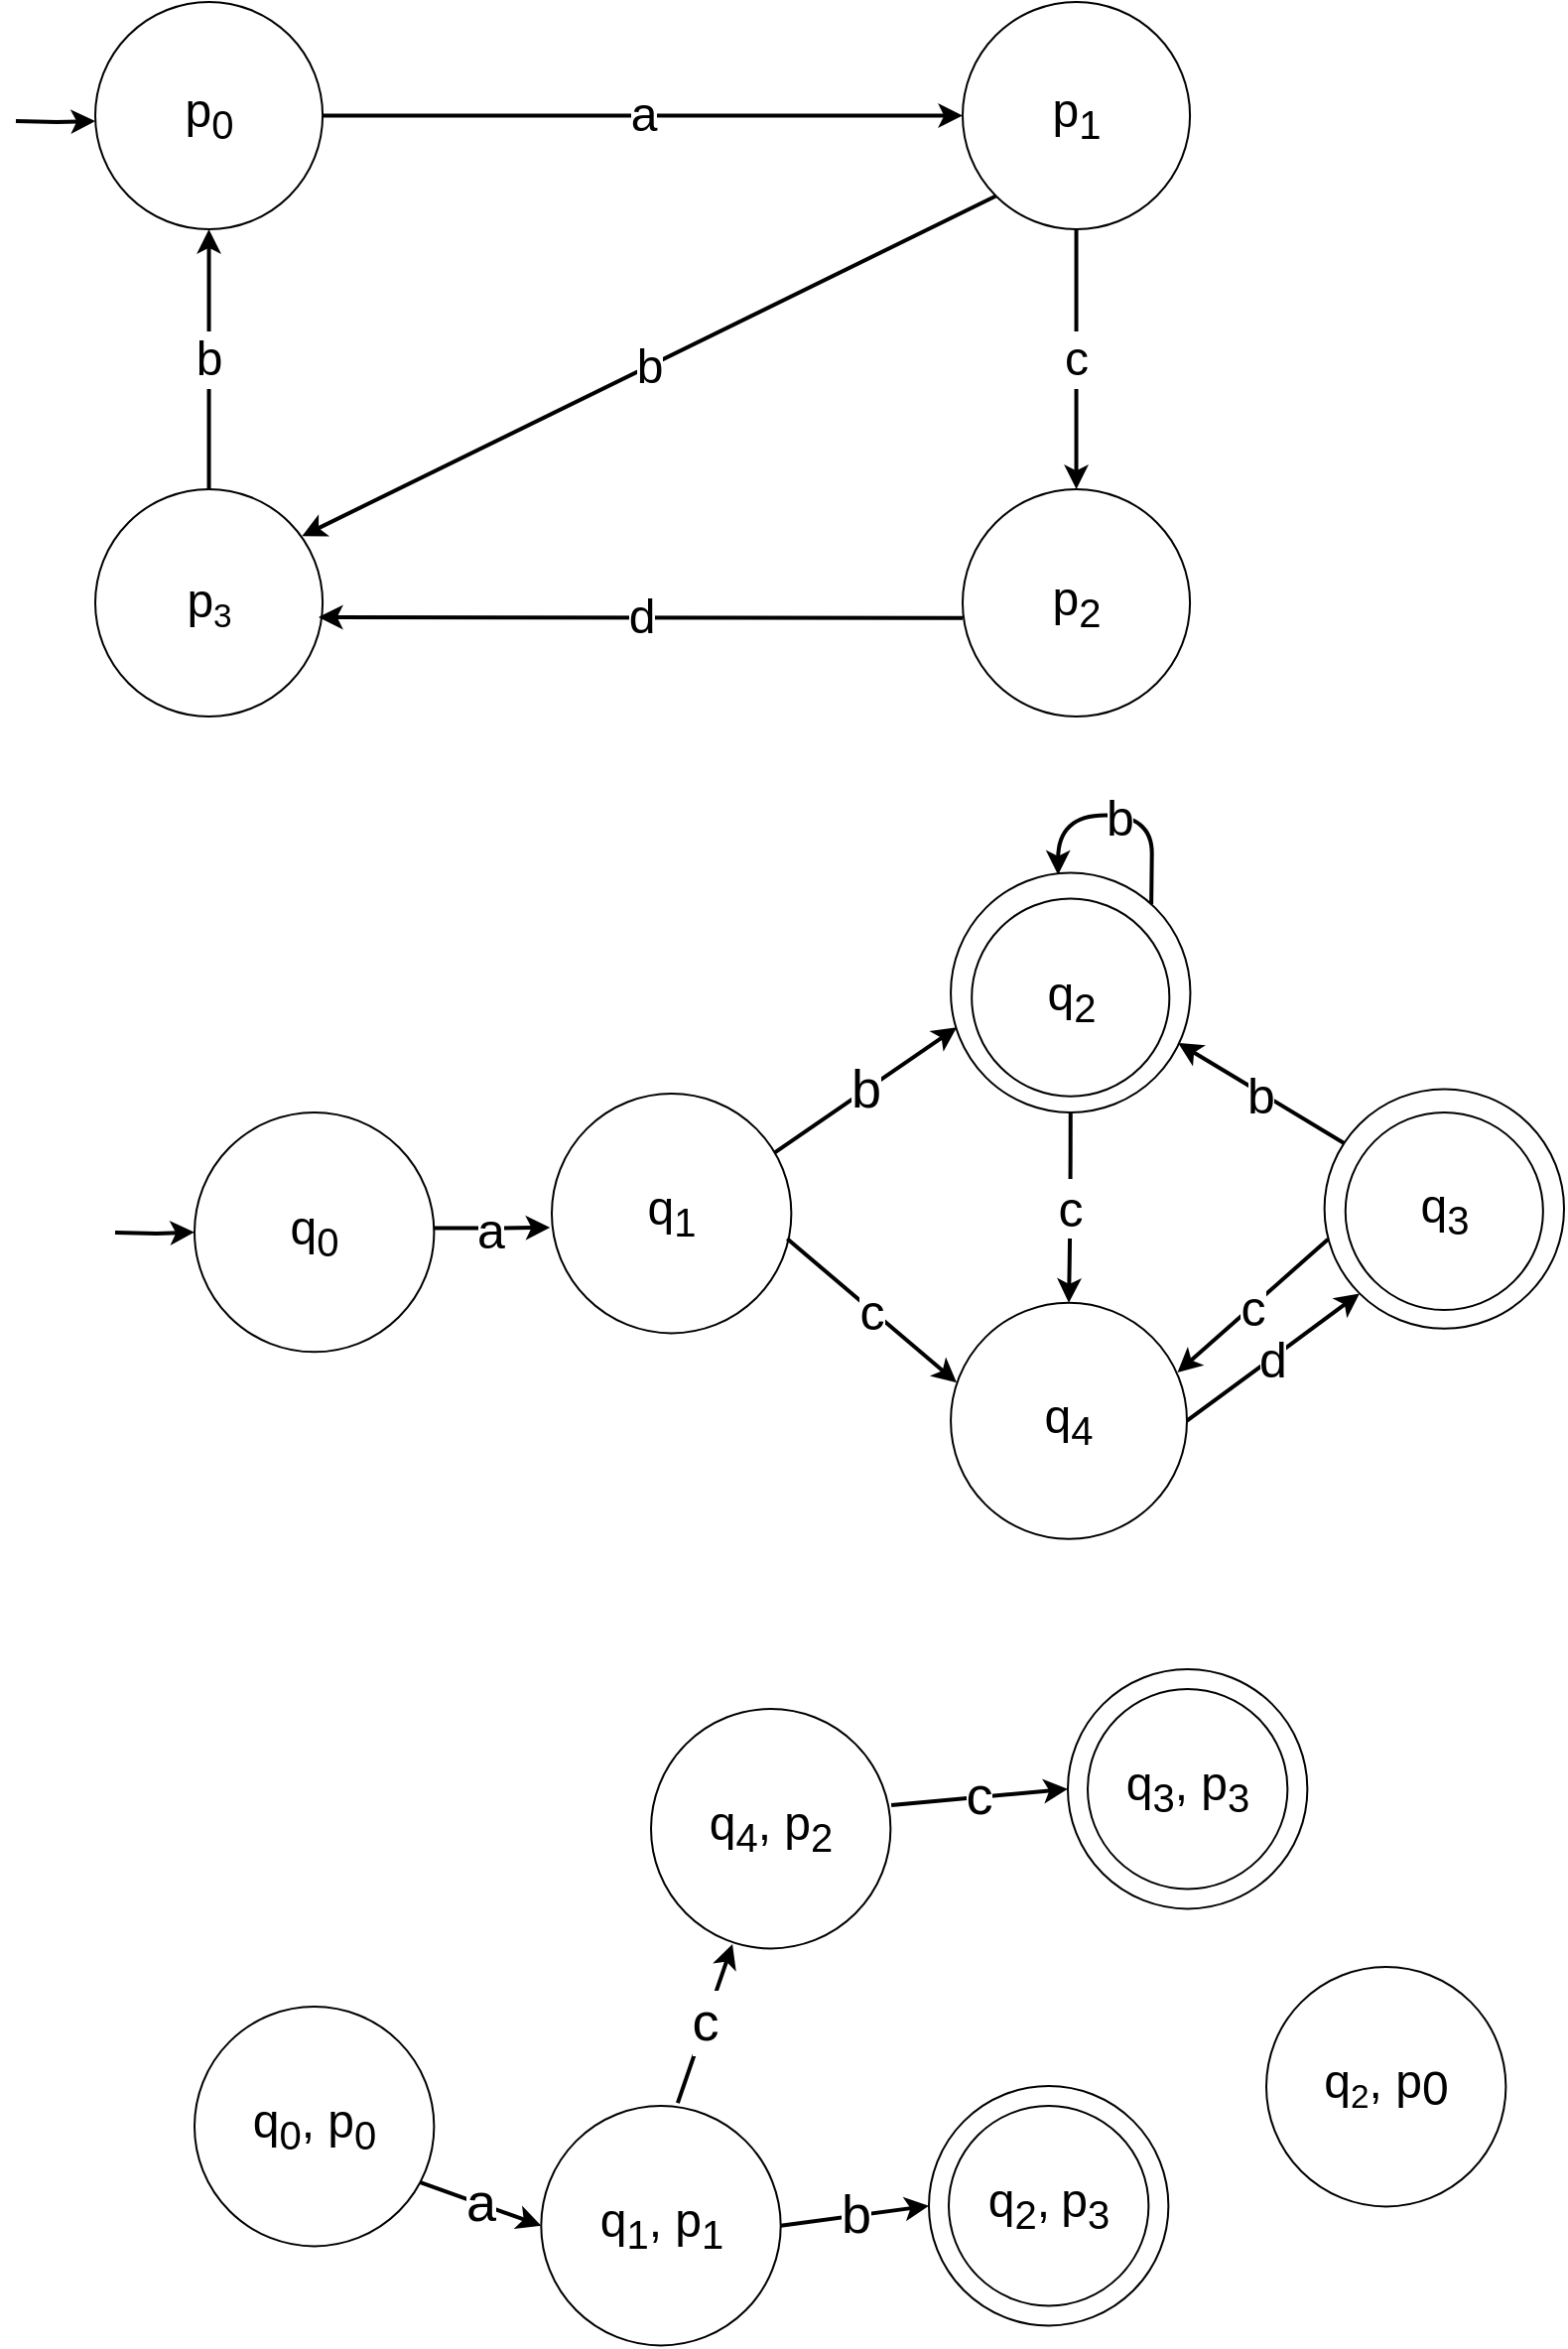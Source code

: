 <mxfile version="24.8.1">
  <diagram name="Sivu-1" id="ETxLBeFSpSedNPtnGMP7">
    <mxGraphModel dx="1687" dy="925" grid="1" gridSize="10" guides="1" tooltips="1" connect="1" arrows="1" fold="1" page="1" pageScale="1" pageWidth="827" pageHeight="1169" math="0" shadow="0">
      <root>
        <mxCell id="0" />
        <mxCell id="1" parent="0" />
        <mxCell id="x4-zEgF2IcyVcmxIWtVk-18" value="" style="ellipse;whiteSpace=wrap;html=1;aspect=fixed;fillColor=none;" parent="1" vertex="1">
          <mxGeometry x="480" y="1110" width="100.69" height="100.69" as="geometry" />
        </mxCell>
        <mxCell id="x4-zEgF2IcyVcmxIWtVk-19" value="&lt;span style=&quot;font-size: 24px;&quot;&gt;q&lt;sub&gt;4&lt;/sub&gt;, p&lt;sub&gt;2&lt;br&gt;&lt;/sub&gt;&lt;/span&gt;" style="ellipse;whiteSpace=wrap;html=1;aspect=fixed;fillColor=none;" parent="1" vertex="1">
          <mxGeometry x="330" y="910.001" width="120.69" height="120.69" as="geometry" />
        </mxCell>
        <mxCell id="Rc_dPTwu43_yxfsiKPEV-25" value="" style="group" parent="1" vertex="1" connectable="0">
          <mxGeometry x="50" y="50" width="570" height="366.18" as="geometry" />
        </mxCell>
        <mxCell id="Rc_dPTwu43_yxfsiKPEV-12" value="&lt;span style=&quot;font-size: 24px;&quot;&gt;p&lt;sub&gt;0&lt;/sub&gt;&lt;/span&gt;" style="ellipse;whiteSpace=wrap;html=1;aspect=fixed;" parent="Rc_dPTwu43_yxfsiKPEV-25" vertex="1">
          <mxGeometry width="114.545" height="114.545" as="geometry" />
        </mxCell>
        <mxCell id="Rc_dPTwu43_yxfsiKPEV-13" value="&lt;span style=&quot;font-size: 24px;&quot;&gt;p&lt;sub&gt;1&lt;/sub&gt;&lt;/span&gt;" style="ellipse;whiteSpace=wrap;html=1;aspect=fixed;" parent="Rc_dPTwu43_yxfsiKPEV-25" vertex="1">
          <mxGeometry x="437.0" width="114.545" height="114.545" as="geometry" />
        </mxCell>
        <mxCell id="Rc_dPTwu43_yxfsiKPEV-14" value="&lt;span style=&quot;font-size: 24px;&quot;&gt;p&lt;sub&gt;2&lt;/sub&gt;&lt;/span&gt;" style="ellipse;whiteSpace=wrap;html=1;aspect=fixed;" parent="Rc_dPTwu43_yxfsiKPEV-25" vertex="1">
          <mxGeometry x="437.0" y="245.455" width="114.545" height="114.545" as="geometry" />
        </mxCell>
        <mxCell id="Rc_dPTwu43_yxfsiKPEV-15" value="&lt;span style=&quot;font-size: 24px;&quot;&gt;p&lt;/span&gt;&lt;span style=&quot;font-size: 20px;&quot;&gt;&lt;sub&gt;3&lt;/sub&gt;&lt;/span&gt;" style="ellipse;whiteSpace=wrap;html=1;aspect=fixed;" parent="Rc_dPTwu43_yxfsiKPEV-25" vertex="1">
          <mxGeometry y="245.455" width="114.545" height="114.545" as="geometry" />
        </mxCell>
        <mxCell id="Rc_dPTwu43_yxfsiKPEV-17" value="&lt;font style=&quot;font-size: 24px;&quot;&gt;a&lt;/font&gt;" style="endArrow=classic;html=1;rounded=0;entryX=0;entryY=0.5;entryDx=0;entryDy=0;exitX=1;exitY=0.5;exitDx=0;exitDy=0;strokeWidth=2;startArrow=none;startFill=0;endFill=1;" parent="Rc_dPTwu43_yxfsiKPEV-25" source="Rc_dPTwu43_yxfsiKPEV-12" target="Rc_dPTwu43_yxfsiKPEV-13" edge="1">
          <mxGeometry width="50" height="50" relative="1" as="geometry">
            <mxPoint x="475.0" y="327.273" as="sourcePoint" />
            <mxPoint x="570" y="245.455" as="targetPoint" />
          </mxGeometry>
        </mxCell>
        <mxCell id="Rc_dPTwu43_yxfsiKPEV-18" value="&lt;font style=&quot;font-size: 24px;&quot;&gt;d&lt;/font&gt;" style="endArrow=none;html=1;rounded=0;entryX=0;entryY=0.5;entryDx=0;entryDy=0;strokeWidth=2;startArrow=classic;startFill=1;exitX=0.982;exitY=0.563;exitDx=0;exitDy=0;exitPerimeter=0;" parent="Rc_dPTwu43_yxfsiKPEV-25" source="Rc_dPTwu43_yxfsiKPEV-15" edge="1">
          <mxGeometry width="50" height="50" relative="1" as="geometry">
            <mxPoint x="120.212" y="308.948" as="sourcePoint" />
            <mxPoint x="437.0" y="310.353" as="targetPoint" />
          </mxGeometry>
        </mxCell>
        <mxCell id="Rc_dPTwu43_yxfsiKPEV-19" value="&lt;font style=&quot;font-size: 24px;&quot;&gt;c&lt;/font&gt;" style="endArrow=none;html=1;rounded=0;entryX=0.5;entryY=1;entryDx=0;entryDy=0;exitX=0.5;exitY=0;exitDx=0;exitDy=0;strokeWidth=2;endFill=0;startArrow=classic;startFill=1;" parent="Rc_dPTwu43_yxfsiKPEV-25" source="Rc_dPTwu43_yxfsiKPEV-14" target="Rc_dPTwu43_yxfsiKPEV-13" edge="1">
          <mxGeometry width="50" height="50" relative="1" as="geometry">
            <mxPoint x="152.0" y="326.716" as="sourcePoint" />
            <mxPoint x="456.0" y="326.716" as="targetPoint" />
          </mxGeometry>
        </mxCell>
        <mxCell id="Rc_dPTwu43_yxfsiKPEV-20" value="&lt;font style=&quot;font-size: 24px;&quot;&gt;b&lt;/font&gt;" style="endArrow=none;html=1;rounded=0;entryX=0;entryY=1;entryDx=0;entryDy=0;exitX=0.909;exitY=0.207;exitDx=0;exitDy=0;strokeWidth=2;startArrow=classic;startFill=1;exitPerimeter=0;" parent="Rc_dPTwu43_yxfsiKPEV-25" source="Rc_dPTwu43_yxfsiKPEV-15" target="Rc_dPTwu43_yxfsiKPEV-13" edge="1">
          <mxGeometry width="50" height="50" relative="1" as="geometry">
            <mxPoint x="102.136" y="257.864" as="sourcePoint" />
            <mxPoint x="532.0" y="130.909" as="targetPoint" />
          </mxGeometry>
        </mxCell>
        <mxCell id="wvC6C_HtZKTwuJGMgZv_-9" value="&lt;font style=&quot;font-size: 24px;&quot;&gt;b&lt;/font&gt;" style="endArrow=none;html=1;rounded=0;entryX=0.5;entryY=0;entryDx=0;entryDy=0;exitX=0.5;exitY=1;exitDx=0;exitDy=0;strokeWidth=2;startArrow=classic;startFill=1;" parent="Rc_dPTwu43_yxfsiKPEV-25" source="Rc_dPTwu43_yxfsiKPEV-12" target="Rc_dPTwu43_yxfsiKPEV-15" edge="1">
          <mxGeometry width="50" height="50" relative="1" as="geometry">
            <mxPoint x="30" y="230" as="sourcePoint" />
            <mxPoint x="57.27" y="239.28" as="targetPoint" />
          </mxGeometry>
        </mxCell>
        <mxCell id="JEPbFmwuHtTDAUJ13ryq-21" value="" style="group" parent="1" vertex="1" connectable="0">
          <mxGeometry x="90" y="490" width="700.0" height="363.001" as="geometry" />
        </mxCell>
        <mxCell id="JEPbFmwuHtTDAUJ13ryq-2" value="" style="group" parent="JEPbFmwuHtTDAUJ13ryq-21" vertex="1" connectable="0">
          <mxGeometry x="401.595" y="11.779" width="110.129" height="122.837" as="geometry" />
        </mxCell>
        <mxCell id="JEPbFmwuHtTDAUJ13ryq-3" value="&lt;span style=&quot;font-size: 24px;&quot;&gt;q&lt;sub&gt;2&lt;/sub&gt;&lt;/span&gt;" style="ellipse;whiteSpace=wrap;html=1;aspect=fixed;strokeColor=default;strokeWidth=1;" parent="JEPbFmwuHtTDAUJ13ryq-2" vertex="1">
          <mxGeometry width="99.569" height="99.569" as="geometry" />
        </mxCell>
        <mxCell id="JEPbFmwuHtTDAUJ13ryq-4" value="" style="ellipse;whiteSpace=wrap;html=1;aspect=fixed;fillColor=none;" parent="JEPbFmwuHtTDAUJ13ryq-2" vertex="1">
          <mxGeometry x="-10.56" y="-12.999" width="120.69" height="120.69" as="geometry" />
        </mxCell>
        <mxCell id="wvC6C_HtZKTwuJGMgZv_-6" value="&lt;font style=&quot;font-size: 25px;&quot;&gt;b&lt;/font&gt;" style="rounded=0;orthogonalLoop=1;jettySize=auto;html=1;exitX=0.837;exitY=0.13;exitDx=0;exitDy=0;strokeWidth=2;entryX=0.448;entryY=0.008;entryDx=0;entryDy=0;entryPerimeter=0;exitPerimeter=0;edgeStyle=orthogonalEdgeStyle;curved=1;" parent="JEPbFmwuHtTDAUJ13ryq-2" source="JEPbFmwuHtTDAUJ13ryq-4" target="JEPbFmwuHtTDAUJ13ryq-4" edge="1">
          <mxGeometry relative="1" as="geometry">
            <mxPoint x="82.455" y="-0.004" as="sourcePoint" />
            <mxPoint x="58.405" y="-66.459" as="targetPoint" />
            <Array as="points">
              <mxPoint x="91" y="-3" />
              <mxPoint x="91" y="-3" />
              <mxPoint x="91" y="-42" />
              <mxPoint x="44" y="-42" />
            </Array>
          </mxGeometry>
        </mxCell>
        <mxCell id="JEPbFmwuHtTDAUJ13ryq-8" value="" style="group" parent="JEPbFmwuHtTDAUJ13ryq-21" vertex="1" connectable="0">
          <mxGeometry x="589.871" y="119.471" width="110.129" height="122.837" as="geometry" />
        </mxCell>
        <mxCell id="JEPbFmwuHtTDAUJ13ryq-9" value="&lt;span style=&quot;font-size: 24px;&quot;&gt;q&lt;sub&gt;3&lt;/sub&gt;&lt;/span&gt;" style="ellipse;whiteSpace=wrap;html=1;aspect=fixed;strokeColor=default;strokeWidth=1;" parent="JEPbFmwuHtTDAUJ13ryq-8" vertex="1">
          <mxGeometry width="99.569" height="99.569" as="geometry" />
        </mxCell>
        <mxCell id="JEPbFmwuHtTDAUJ13ryq-10" value="" style="ellipse;whiteSpace=wrap;html=1;aspect=fixed;fillColor=none;" parent="JEPbFmwuHtTDAUJ13ryq-8" vertex="1">
          <mxGeometry x="-10.56" y="-11.779" width="120.69" height="120.69" as="geometry" />
        </mxCell>
        <mxCell id="JEPbFmwuHtTDAUJ13ryq-11" value="&lt;span style=&quot;font-size: 24px;&quot;&gt;q&lt;sub&gt;4&lt;/sub&gt;&lt;/span&gt;" style="ellipse;whiteSpace=wrap;html=1;aspect=fixed;" parent="JEPbFmwuHtTDAUJ13ryq-21" vertex="1">
          <mxGeometry x="391.03" y="215.38" width="118.97" height="118.97" as="geometry" />
        </mxCell>
        <mxCell id="JEPbFmwuHtTDAUJ13ryq-12" value="&lt;font style=&quot;font-size: 25px;&quot;&gt;c&lt;/font&gt;" style="rounded=0;orthogonalLoop=1;jettySize=auto;html=1;exitX=0.983;exitY=0.606;exitDx=0;exitDy=0;entryX=0.025;entryY=0.338;entryDx=0;entryDy=0;entryPerimeter=0;strokeWidth=2;exitPerimeter=0;" parent="JEPbFmwuHtTDAUJ13ryq-21" source="wvC6C_HtZKTwuJGMgZv_-2" target="JEPbFmwuHtTDAUJ13ryq-11" edge="1">
          <mxGeometry relative="1" as="geometry">
            <mxPoint x="296.119" y="210.707" as="sourcePoint" />
          </mxGeometry>
        </mxCell>
        <mxCell id="JEPbFmwuHtTDAUJ13ryq-14" value="&lt;font style=&quot;font-size: 25px;&quot;&gt;a&lt;/font&gt;&lt;span style=&quot;color: rgba(0, 0, 0, 0); font-family: monospace; font-size: 0px; text-align: start; background-color: rgb(251, 251, 251);&quot;&gt;%3CmxGraphModel%3E%3Croot%3E%3CmxCell%20id%3D%220%22%2F%3E%3CmxCell%20id%3D%221%22%20parent%3D%220%22%2F%3E%3CmxCell%20id%3D%222%22%20value%3D%22%22%20style%3D%22group%22%20vertex%3D%221%22%20connectable%3D%220%22%20parent%3D%221%22%3E%3CmxGeometry%20x%3D%2290%22%20y%3D%22490%22%20width%3D%22700%22%20height%3D%22350%22%20as%3D%22geometry%22%2F%3E%3C%2FmxCell%3E%3CmxCell%20id%3D%223%22%20value%3D%22%26lt%3Bspan%20style%3D%26quot%3Bfont-size%3A%2024px%3B%26quot%3B%26gt%3Bq%26lt%3Bsub%26gt%3B0%26lt%3B%2Fsub%26gt%3B%26lt%3B%2Fspan%26gt%3B%22%20style%3D%22ellipse%3BwhiteSpace%3Dwrap%3Bhtml%3D1%3Baspect%3Dfixed%3B%22%20vertex%3D%221%22%20parent%3D%222%22%3E%3CmxGeometry%20y%3D%22119.471%22%20width%3D%22120.69%22%20height%3D%22120.69%22%20as%3D%22geometry%22%2F%3E%3C%2FmxCell%3E%3CmxCell%20id%3D%224%22%20value%3D%22%22%20style%3D%22group%22%20vertex%3D%221%22%20connectable%3D%220%22%20parent%3D%222%22%3E%3CmxGeometry%20x%3D%22203.664%22%20y%3D%22119.471%22%20width%3D%22110.129%22%20height%3D%22122.837%22%20as%3D%22geometry%22%2F%3E%3C%2FmxCell%3E%3CmxCell%20id%3D%225%22%20value%3D%22%26lt%3Bspan%20style%3D%26quot%3Bfont-size%3A%2024px%3B%26quot%3B%26gt%3Bq%26lt%3Bsub%26gt%3B1%26lt%3B%2Fsub%26gt%3B%26lt%3B%2Fspan%26gt%3B%22%20style%3D%22ellipse%3BwhiteSpace%3Dwrap%3Bhtml%3D1%3Baspect%3Dfixed%3BstrokeColor%3Ddefault%3BstrokeWidth%3D1%3B%22%20vertex%3D%221%22%20parent%3D%224%22%3E%3CmxGeometry%20width%3D%2299.569%22%20height%3D%2299.569%22%20as%3D%22geometry%22%2F%3E%3C%2FmxCell%3E%3CmxCell%20id%3D%226%22%20value%3D%22%22%20style%3D%22ellipse%3BwhiteSpace%3Dwrap%3Bhtml%3D1%3Baspect%3Dfixed%3BfillColor%3Dnone%3B%22%20vertex%3D%221%22%20parent%3D%222%22%3E%3CmxGeometry%20x%3D%22193.103%22%20y%3D%22107.692%22%20width%3D%22120.69%22%20height%3D%22120.69%22%20as%3D%22geometry%22%2F%3E%3C%2FmxCell%3E%3CmxCell%20id%3D%227%22%20value%3D%22%22%20style%3D%22group%22%20vertex%3D%221%22%20connectable%3D%220%22%20parent%3D%222%22%3E%3CmxGeometry%20x%3D%22401.595%22%20y%3D%2211.779%22%20width%3D%22110.129%22%20height%3D%22122.837%22%20as%3D%22geometry%22%2F%3E%3C%2FmxCell%3E%3CmxCell%20id%3D%228%22%20value%3D%22%26lt%3Bspan%20style%3D%26quot%3Bfont-size%3A%2024px%3B%26quot%3B%26gt%3Bq%26lt%3Bsub%26gt%3B1%26lt%3B%2Fsub%26gt%3B%26lt%3B%2Fspan%26gt%3B%22%20style%3D%22ellipse%3BwhiteSpace%3Dwrap%3Bhtml%3D1%3Baspect%3Dfixed%3BstrokeColor%3Ddefault%3BstrokeWidth%3D1%3B%22%20vertex%3D%221%22%20parent%3D%227%22%3E%3CmxGeometry%20width%3D%2299.569%22%20height%3D%2299.569%22%20as%3D%22geometry%22%2F%3E%3C%2FmxCell%3E%3CmxCell%20id%3D%229%22%20value%3D%22%22%20style%3D%22ellipse%3BwhiteSpace%3Dwrap%3Bhtml%3D1%3Baspect%3Dfixed%3BfillColor%3Dnone%3B%22%20vertex%3D%221%22%20parent%3D%222%22%3E%3CmxGeometry%20x%3D%22391.034%22%20width%3D%22120.69%22%20height%3D%22120.69%22%20as%3D%22geometry%22%2F%3E%3C%2FmxCell%3E%3CmxCell%20id%3D%2210%22%20value%3D%22%22%20style%3D%22group%22%20vertex%3D%221%22%20connectable%3D%220%22%20parent%3D%222%22%3E%3CmxGeometry%20x%3D%22589.871%22%20y%3D%22119.471%22%20width%3D%22110.129%22%20height%3D%22122.837%22%20as%3D%22geometry%22%2F%3E%3C%2FmxCell%3E%3CmxCell%20id%3D%2211%22%20value%3D%22%26lt%3Bspan%20style%3D%26quot%3Bfont-size%3A%2024px%3B%26quot%3B%26gt%3Bq%26lt%3Bsub%26gt%3B1%26lt%3B%2Fsub%26gt%3B%26lt%3B%2Fspan%26gt%3B%22%20style%3D%22ellipse%3BwhiteSpace%3Dwrap%3Bhtml%3D1%3Baspect%3Dfixed%3BstrokeColor%3Ddefault%3BstrokeWidth%3D1%3B%22%20vertex%3D%221%22%20parent%3D%2210%22%3E%3CmxGeometry%20width%3D%2299.569%22%20height%3D%2299.569%22%20as%3D%22geometry%22%2F%3E%3C%2FmxCell%3E%3CmxCell%20id%3D%2212%22%20value%3D%22%22%20style%3D%22ellipse%3BwhiteSpace%3Dwrap%3Bhtml%3D1%3Baspect%3Dfixed%3BfillColor%3Dnone%3B%22%20vertex%3D%221%22%20parent%3D%222%22%3E%3CmxGeometry%20x%3D%22579.31%22%20y%3D%22107.692%22%20width%3D%22120.69%22%20height%3D%22120.69%22%20as%3D%22geometry%22%2F%3E%3C%2FmxCell%3E%3CmxCell%20id%3D%2213%22%20value%3D%22%26lt%3Bspan%20style%3D%26quot%3Bfont-size%3A%2024px%3B%26quot%3B%26gt%3Bq%26lt%3Bsub%26gt%3B0%26lt%3B%2Fsub%26gt%3B%26lt%3B%2Fspan%26gt%3B%22%20style%3D%22ellipse%3BwhiteSpace%3Dwrap%3Bhtml%3D1%3Baspect%3Dfixed%3B%22%20vertex%3D%221%22%20parent%3D%222%22%3E%3CmxGeometry%20x%3D%22391.034%22%20y%3D%22215.385%22%20width%3D%22120.69%22%20height%3D%22120.69%22%20as%3D%22geometry%22%2F%3E%3C%2FmxCell%3E%3CmxCell%20id%3D%2214%22%20value%3D%22%26lt%3Bfont%20style%3D%26quot%3Bfont-size%3A%2025px%3B%26quot%3B%26gt%3Bc%26lt%3B%2Ffont%26gt%3B%22%20style%3D%22edgeStyle%3DorthogonalEdgeStyle%3Brounded%3D0%3BorthogonalLoop%3D1%3BjettySize%3Dauto%3Bhtml%3D1%3BexitX%3D1%3BexitY%3D1%3BexitDx%3D0%3BexitDy%3D0%3BentryX%3D0.018%3BentryY%3D0.337%3BentryDx%3D0%3BentryDy%3D0%3BentryPerimeter%3D0%3BstrokeWidth%3D2%3Bcurved%3D1%3B%22%20edge%3D%221%22%20parent%3D%222%22%20source%3D%226%22%20target%3D%2213%22%3E%3CmxGeometry%20relative%3D%221%22%20as%3D%22geometry%22%2F%3E%3C%2FmxCell%3E%3CmxCell%20id%3D%2215%22%20value%3D%22%26lt%3Bfont%20style%3D%26quot%3Bfont-size%3A%2025px%3B%26quot%3B%26gt%3Ba%26lt%3B%2Ffont%26gt%3B%22%20style%3D%22edgeStyle%3DorthogonalEdgeStyle%3Brounded%3D0%3BorthogonalLoop%3D1%3BjettySize%3Dauto%3Bhtml%3D1%3BexitX%3D0.994%3BexitY%3D0.483%3BexitDx%3D0%3BexitDy%3D0%3BentryX%3D0.001%3BentryY%3D0.568%3BentryDx%3D0%3BentryDy%3D0%3BentryPerimeter%3D0%3BstrokeWidth%3D2%3BexitPerimeter%3D0%3B%22%20edge%3D%221%22%20parent%3D%222%22%20source%3D%223%22%20target%3D%226%22%3E%3CmxGeometry%20relative%3D%221%22%20as%3D%22geometry%22%3E%3CmxPoint%20x%3D%2260.345%22%20y%3D%22255.769%22%20as%3D%22sourcePoint%22%2F%3E%3CmxPoint%20x%3D%22158.103%22%20y%3D%22294.808%22%20as%3D%22targetPoint%22%2F%3E%3C%2FmxGeometry%3E%3C%2FmxCell%3E%3CmxCell%20id%3D%2216%22%20value%3D%22%26lt%3Bfont%20style%3D%26quot%3Bfont-size%3A%2027px%3B%26quot%3B%26gt%3Bb%26lt%3B%2Ffont%26gt%3B%22%20style%3D%22edgeStyle%3DorthogonalEdgeStyle%3Brounded%3D0%3BorthogonalLoop%3D1%3BjettySize%3Dauto%3Bhtml%3D1%3BexitX%3D0.938%3BexitY%3D0.247%3BexitDx%3D0%3BexitDy%3D0%3BentryX%3D0.025%3BentryY%3D0.645%3BentryDx%3D0%3BentryDy%3D0%3BentryPerimeter%3D0%3BstrokeWidth%3D2%3BexitPerimeter%3D0%3Bcurved%3D1%3B%22%20edge%3D%221%22%20parent%3D%222%22%20source%3D%226%22%20target%3D%229%22%3E%3CmxGeometry%20relative%3D%221%22%20as%3D%22geometry%22%3E%3CmxPoint%20x%3D%22277.586%22%20y%3D%2295.577%22%20as%3D%22sourcePoint%22%2F%3E%3CmxPoint%20x%3D%22375.345%22%20y%3D%22134.615%22%20as%3D%22targetPoint%22%2F%3E%3C%2FmxGeometry%3E%3C%2FmxCell%3E%3CmxCell%20id%3D%2217%22%20value%3D%22%26lt%3Bfont%20style%3D%26quot%3Bfont-size%3A%2025px%3B%26quot%3B%26gt%3Bc%26lt%3B%2Ffont%26gt%3B%22%20style%3D%22edgeStyle%3DorthogonalEdgeStyle%3Brounded%3D0%3BorthogonalLoop%3D1%3BjettySize%3Dauto%3Bhtml%3D1%3BexitX%3D0.5%3BexitY%3D1%3BexitDx%3D0%3BexitDy%3D0%3BentryX%3D0.5%3BentryY%3D0%3BentryDx%3D0%3BentryDy%3D0%3BstrokeWidth%3D2%3Bcurved%3D1%3B%22%20edge%3D%221%22%20parent%3D%222%22%20source%3D%229%22%20target%3D%2213%22%3E%3CmxGeometry%20relative%3D%221%22%20as%3D%22geometry%22%3E%3CmxPoint%20x%3D%22318.621%22%20y%3D%22154.808%22%20as%3D%22sourcePoint%22%2F%3E%3CmxPoint%20x%3D%22406.724%22%20y%3D%22100.962%22%20as%3D%22targetPoint%22%2F%3E%3C%2FmxGeometry%3E%3C%2FmxCell%3E%3CmxCell%20id%3D%2218%22%20value%3D%22%26lt%3Bfont%20style%3D%26quot%3Bfont-size%3A%2025px%3B%26quot%3B%26gt%3Bb%26lt%3B%2Ffont%26gt%3B%22%20style%3D%22edgeStyle%3DorthogonalEdgeStyle%3Brounded%3D0%3BorthogonalLoop%3D1%3BjettySize%3Dauto%3Bhtml%3D1%3BexitX%3D0.065%3BexitY%3D0.205%3BexitDx%3D0%3BexitDy%3D0%3BentryX%3D0.949%3BentryY%3D0.71%3BentryDx%3D0%3BentryDy%3D0%3BstrokeWidth%3D2%3BexitPerimeter%3D0%3BentryPerimeter%3D0%3Bcurved%3D1%3B%22%20edge%3D%221%22%20parent%3D%222%22%20source%3D%2212%22%20target%3D%229%22%3E%3CmxGeometry%20relative%3D%221%22%20as%3D%22geometry%22%3E%3CmxPoint%20x%3D%22567.241%22%20y%3D%22119.471%22%20as%3D%22sourcePoint%22%2F%3E%3CmxPoint%20x%3D%22567.241%22%20y%3D%22200.24%22%20as%3D%22targetPoint%22%2F%3E%3C%2FmxGeometry%3E%3C%2FmxCell%3E%3CmxCell%20id%3D%2219%22%20value%3D%22%26lt%3Bfont%20style%3D%26quot%3Bfont-size%3A%2025px%3B%26quot%3B%26gt%3Bd%26lt%3B%2Ffont%26gt%3B%22%20style%3D%22edgeStyle%3DorthogonalEdgeStyle%3Brounded%3D0%3BorthogonalLoop%3D1%3BjettySize%3Dauto%3Bhtml%3D1%3BexitX%3D0.96%3BexitY%3D0.295%3BexitDx%3D0%3BexitDy%3D0%3BentryX%3D0.008%3BentryY%3D0.676%3BentryDx%3D0%3BentryDy%3D0%3BstrokeWidth%3D2%3BexitPerimeter%3D0%3BentryPerimeter%3D0%3Bcurved%3D1%3B%22%20edge%3D%221%22%20parent%3D%222%22%20source%3D%2213%22%20target%3D%2212%22%3E%3CmxGeometry%20relative%3D%221%22%20as%3D%22geometry%22%3E%3CmxPoint%20x%3D%22463.448%22%20y%3D%22148.077%22%20as%3D%22sourcePoint%22%2F%3E%3CmxPoint%20x%3D%22463.448%22%20y%3D%22228.846%22%20as%3D%22targetPoint%22%2F%3E%3C%2FmxGeometry%3E%3C%2FmxCell%3E%3C%2Froot%3E%3C%2FmxGraphModel%3E&lt;/span&gt;" style="edgeStyle=orthogonalEdgeStyle;rounded=0;orthogonalLoop=1;jettySize=auto;html=1;exitX=0.994;exitY=0.483;exitDx=0;exitDy=0;entryX=-0.007;entryY=0.559;entryDx=0;entryDy=0;entryPerimeter=0;strokeWidth=2;exitPerimeter=0;" parent="JEPbFmwuHtTDAUJ13ryq-21" source="kGZmpyZaBBuo0raBxp7l-1" target="wvC6C_HtZKTwuJGMgZv_-2" edge="1">
          <mxGeometry relative="1" as="geometry">
            <mxPoint x="60.345" y="255.769" as="sourcePoint" />
            <mxPoint x="193.224" y="176.244" as="targetPoint" />
          </mxGeometry>
        </mxCell>
        <mxCell id="JEPbFmwuHtTDAUJ13ryq-17" value="&lt;font style=&quot;font-size: 27px;&quot;&gt;b&lt;/font&gt;" style="rounded=0;orthogonalLoop=1;jettySize=auto;html=1;exitX=0.931;exitY=0.246;exitDx=0;exitDy=0;entryX=0.025;entryY=0.645;entryDx=0;entryDy=0;entryPerimeter=0;strokeWidth=2;exitPerimeter=0;" parent="JEPbFmwuHtTDAUJ13ryq-21" source="wvC6C_HtZKTwuJGMgZv_-2" target="JEPbFmwuHtTDAUJ13ryq-4" edge="1">
          <mxGeometry relative="1" as="geometry">
            <mxPoint x="306.31" y="137.503" as="sourcePoint" />
            <mxPoint x="375.345" y="134.615" as="targetPoint" />
          </mxGeometry>
        </mxCell>
        <mxCell id="JEPbFmwuHtTDAUJ13ryq-18" value="&lt;font style=&quot;font-size: 25px;&quot;&gt;c&lt;/font&gt;" style="edgeStyle=orthogonalEdgeStyle;rounded=0;orthogonalLoop=1;jettySize=auto;html=1;exitX=0.5;exitY=1;exitDx=0;exitDy=0;entryX=0.5;entryY=0;entryDx=0;entryDy=0;strokeWidth=2;curved=1;" parent="JEPbFmwuHtTDAUJ13ryq-21" source="JEPbFmwuHtTDAUJ13ryq-4" target="JEPbFmwuHtTDAUJ13ryq-11" edge="1">
          <mxGeometry relative="1" as="geometry">
            <mxPoint x="318.621" y="154.808" as="sourcePoint" />
            <mxPoint x="406.724" y="100.962" as="targetPoint" />
          </mxGeometry>
        </mxCell>
        <mxCell id="JEPbFmwuHtTDAUJ13ryq-19" value="&lt;font style=&quot;font-size: 25px;&quot;&gt;b&lt;/font&gt;" style="rounded=0;orthogonalLoop=1;jettySize=auto;html=1;exitX=0.082;exitY=0.226;exitDx=0;exitDy=0;entryX=0.949;entryY=0.71;entryDx=0;entryDy=0;strokeWidth=2;exitPerimeter=0;entryPerimeter=0;" parent="JEPbFmwuHtTDAUJ13ryq-21" source="JEPbFmwuHtTDAUJ13ryq-10" target="JEPbFmwuHtTDAUJ13ryq-4" edge="1">
          <mxGeometry relative="1" as="geometry">
            <mxPoint x="567.241" y="119.471" as="sourcePoint" />
            <mxPoint x="567.241" y="200.24" as="targetPoint" />
          </mxGeometry>
        </mxCell>
        <mxCell id="JEPbFmwuHtTDAUJ13ryq-20" value="&lt;font style=&quot;font-size: 25px;&quot;&gt;c&lt;/font&gt;" style="rounded=0;orthogonalLoop=1;jettySize=auto;html=1;exitX=0.96;exitY=0.295;exitDx=0;exitDy=0;entryX=0.015;entryY=0.627;entryDx=0;entryDy=0;strokeWidth=2;exitPerimeter=0;entryPerimeter=0;startArrow=classic;startFill=1;endArrow=none;endFill=0;" parent="JEPbFmwuHtTDAUJ13ryq-21" source="JEPbFmwuHtTDAUJ13ryq-11" target="JEPbFmwuHtTDAUJ13ryq-10" edge="1">
          <mxGeometry relative="1" as="geometry">
            <mxPoint x="463.448" y="148.077" as="sourcePoint" />
            <mxPoint x="463.448" y="228.846" as="targetPoint" />
          </mxGeometry>
        </mxCell>
        <mxCell id="wvC6C_HtZKTwuJGMgZv_-2" value="&lt;span style=&quot;font-size: 24px;&quot;&gt;q&lt;sub&gt;1&lt;/sub&gt;&lt;/span&gt;" style="ellipse;whiteSpace=wrap;html=1;aspect=fixed;fillColor=none;" parent="JEPbFmwuHtTDAUJ13ryq-21" vertex="1">
          <mxGeometry x="190" y="110.001" width="120.69" height="120.69" as="geometry" />
        </mxCell>
        <mxCell id="wvC6C_HtZKTwuJGMgZv_-4" value="&lt;font style=&quot;font-size: 25px;&quot;&gt;d&lt;/font&gt;" style="rounded=0;orthogonalLoop=1;jettySize=auto;html=1;exitX=1;exitY=0.5;exitDx=0;exitDy=0;entryX=0;entryY=1;entryDx=0;entryDy=0;strokeWidth=2;" parent="JEPbFmwuHtTDAUJ13ryq-21" source="JEPbFmwuHtTDAUJ13ryq-11" target="JEPbFmwuHtTDAUJ13ryq-10" edge="1">
          <mxGeometry relative="1" as="geometry">
            <mxPoint x="515" y="261" as="sourcePoint" />
            <mxPoint x="590" y="200" as="targetPoint" />
          </mxGeometry>
        </mxCell>
        <mxCell id="kGZmpyZaBBuo0raBxp7l-1" value="&lt;span style=&quot;font-size: 24px;&quot;&gt;q&lt;sub&gt;0&lt;/sub&gt;&lt;/span&gt;" style="ellipse;whiteSpace=wrap;html=1;aspect=fixed;" parent="JEPbFmwuHtTDAUJ13ryq-21" vertex="1">
          <mxGeometry x="10" y="119.471" width="120.69" height="120.69" as="geometry" />
        </mxCell>
        <mxCell id="dbauWK3YIDGn5OyMR1QN-2" value="" style="edgeStyle=orthogonalEdgeStyle;rounded=0;orthogonalLoop=1;jettySize=auto;html=1;entryX=0;entryY=0.5;entryDx=0;entryDy=0;strokeWidth=2;" parent="JEPbFmwuHtTDAUJ13ryq-21" target="kGZmpyZaBBuo0raBxp7l-1" edge="1">
          <mxGeometry relative="1" as="geometry">
            <mxPoint x="-30" y="180" as="sourcePoint" />
            <mxPoint x="-17" y="180" as="targetPoint" />
          </mxGeometry>
        </mxCell>
        <mxCell id="2FSA2OzjC6oiGrAFbLMi-1" value="&lt;span style=&quot;font-size: 24px;&quot;&gt;q&lt;sub&gt;0&lt;/sub&gt;, p&lt;sub&gt;0&lt;/sub&gt;&lt;/span&gt;" style="ellipse;whiteSpace=wrap;html=1;aspect=fixed;" parent="1" vertex="1">
          <mxGeometry x="100" y="1060.001" width="120.69" height="120.69" as="geometry" />
        </mxCell>
        <mxCell id="2FSA2OzjC6oiGrAFbLMi-4" value="" style="edgeStyle=orthogonalEdgeStyle;rounded=0;orthogonalLoop=1;jettySize=auto;html=1;entryX=0;entryY=0.5;entryDx=0;entryDy=0;strokeWidth=2;" parent="1" edge="1">
          <mxGeometry relative="1" as="geometry">
            <mxPoint x="10" y="110" as="sourcePoint" />
            <mxPoint x="50" y="110" as="targetPoint" />
          </mxGeometry>
        </mxCell>
        <mxCell id="x4-zEgF2IcyVcmxIWtVk-2" value="&lt;span style=&quot;font-size: 24px;&quot;&gt;q&lt;sub&gt;1&lt;/sub&gt;, p&lt;sub&gt;1&lt;/sub&gt;&lt;/span&gt;" style="ellipse;whiteSpace=wrap;html=1;aspect=fixed;" parent="1" vertex="1">
          <mxGeometry x="274.66" y="1110.001" width="120.69" height="120.69" as="geometry" />
        </mxCell>
        <mxCell id="x4-zEgF2IcyVcmxIWtVk-13" value="&lt;font style=&quot;font-size: 27px;&quot;&gt;a&lt;/font&gt;" style="endArrow=classic;html=1;rounded=0;entryX=0;entryY=0.5;entryDx=0;entryDy=0;exitX=0.94;exitY=0.733;exitDx=0;exitDy=0;strokeWidth=2;startArrow=none;startFill=0;endFill=1;exitPerimeter=0;" parent="1" source="2FSA2OzjC6oiGrAFbLMi-1" target="x4-zEgF2IcyVcmxIWtVk-2" edge="1">
          <mxGeometry width="50" height="50" relative="1" as="geometry">
            <mxPoint x="210" y="1050" as="sourcePoint" />
            <mxPoint x="532" y="1050" as="targetPoint" />
          </mxGeometry>
        </mxCell>
        <mxCell id="x4-zEgF2IcyVcmxIWtVk-14" value="&lt;span style=&quot;font-size: 24px;&quot;&gt;q&lt;sub&gt;2&lt;/sub&gt;,&lt;sub&gt; &lt;/sub&gt;p&lt;sub&gt;3&lt;/sub&gt;&lt;/span&gt;" style="ellipse;whiteSpace=wrap;html=1;aspect=fixed;fillColor=none;" parent="1" vertex="1">
          <mxGeometry x="470" y="1100.001" width="120.69" height="120.69" as="geometry" />
        </mxCell>
        <mxCell id="x4-zEgF2IcyVcmxIWtVk-15" value="&lt;font style=&quot;font-size: 27px;&quot;&gt;b&lt;/font&gt;" style="endArrow=classic;html=1;rounded=0;entryX=0;entryY=0.5;entryDx=0;entryDy=0;exitX=1;exitY=0.5;exitDx=0;exitDy=0;strokeWidth=2;startArrow=none;startFill=0;endFill=1;" parent="1" source="x4-zEgF2IcyVcmxIWtVk-2" target="x4-zEgF2IcyVcmxIWtVk-14" edge="1">
          <mxGeometry width="50" height="50" relative="1" as="geometry">
            <mxPoint x="400" y="1169" as="sourcePoint" />
            <mxPoint x="462" y="1191" as="targetPoint" />
          </mxGeometry>
        </mxCell>
        <mxCell id="x4-zEgF2IcyVcmxIWtVk-22" value="" style="ellipse;whiteSpace=wrap;html=1;aspect=fixed;fillColor=none;" parent="1" vertex="1">
          <mxGeometry x="550" y="900" width="100.69" height="100.69" as="geometry" />
        </mxCell>
        <mxCell id="x4-zEgF2IcyVcmxIWtVk-23" value="&lt;span style=&quot;font-size: 24px;&quot;&gt;q&lt;sub&gt;3&lt;/sub&gt;, p&lt;sub&gt;3&lt;br&gt;&lt;/sub&gt;&lt;/span&gt;" style="ellipse;whiteSpace=wrap;html=1;aspect=fixed;fillColor=none;" parent="1" vertex="1">
          <mxGeometry x="540" y="890.001" width="120.69" height="120.69" as="geometry" />
        </mxCell>
        <mxCell id="x4-zEgF2IcyVcmxIWtVk-24" value="&lt;font style=&quot;font-size: 27px;&quot;&gt;c&lt;br&gt;&lt;/font&gt;" style="endArrow=classic;html=1;rounded=0;exitX=0.57;exitY=-0.012;exitDx=0;exitDy=0;strokeWidth=2;startArrow=none;startFill=0;endFill=1;entryX=0.34;entryY=0.982;entryDx=0;entryDy=0;entryPerimeter=0;exitPerimeter=0;" parent="1" source="x4-zEgF2IcyVcmxIWtVk-2" target="x4-zEgF2IcyVcmxIWtVk-19" edge="1">
          <mxGeometry width="50" height="50" relative="1" as="geometry">
            <mxPoint x="405" y="1180" as="sourcePoint" />
            <mxPoint x="433" y="1013" as="targetPoint" />
          </mxGeometry>
        </mxCell>
        <mxCell id="x4-zEgF2IcyVcmxIWtVk-25" value="&lt;font style=&quot;font-size: 27px;&quot;&gt;c&lt;br&gt;&lt;/font&gt;" style="endArrow=classic;html=1;rounded=0;entryX=0;entryY=0.5;entryDx=0;entryDy=0;exitX=1.003;exitY=0.402;exitDx=0;exitDy=0;strokeWidth=2;startArrow=none;startFill=0;endFill=1;exitPerimeter=0;" parent="1" source="x4-zEgF2IcyVcmxIWtVk-19" target="x4-zEgF2IcyVcmxIWtVk-23" edge="1">
          <mxGeometry width="50" height="50" relative="1" as="geometry">
            <mxPoint x="498" y="1078" as="sourcePoint" />
            <mxPoint x="443" y="1023" as="targetPoint" />
          </mxGeometry>
        </mxCell>
        <mxCell id="1DICIEql4JnHGqzki5za-1" value="&lt;span style=&quot;font-size: 24px;&quot;&gt;q&lt;/span&gt;&lt;span style=&quot;font-size: 20px;&quot;&gt;&lt;sub&gt;2&lt;/sub&gt;&lt;/span&gt;&lt;span style=&quot;font-size: 24px;&quot;&gt;, p&lt;/span&gt;&lt;sub style=&quot;font-size: 24px;&quot;&gt;0&lt;/sub&gt;" style="ellipse;whiteSpace=wrap;html=1;aspect=fixed;" vertex="1" parent="1">
          <mxGeometry x="640" y="1040.001" width="120.69" height="120.69" as="geometry" />
        </mxCell>
      </root>
    </mxGraphModel>
  </diagram>
</mxfile>
